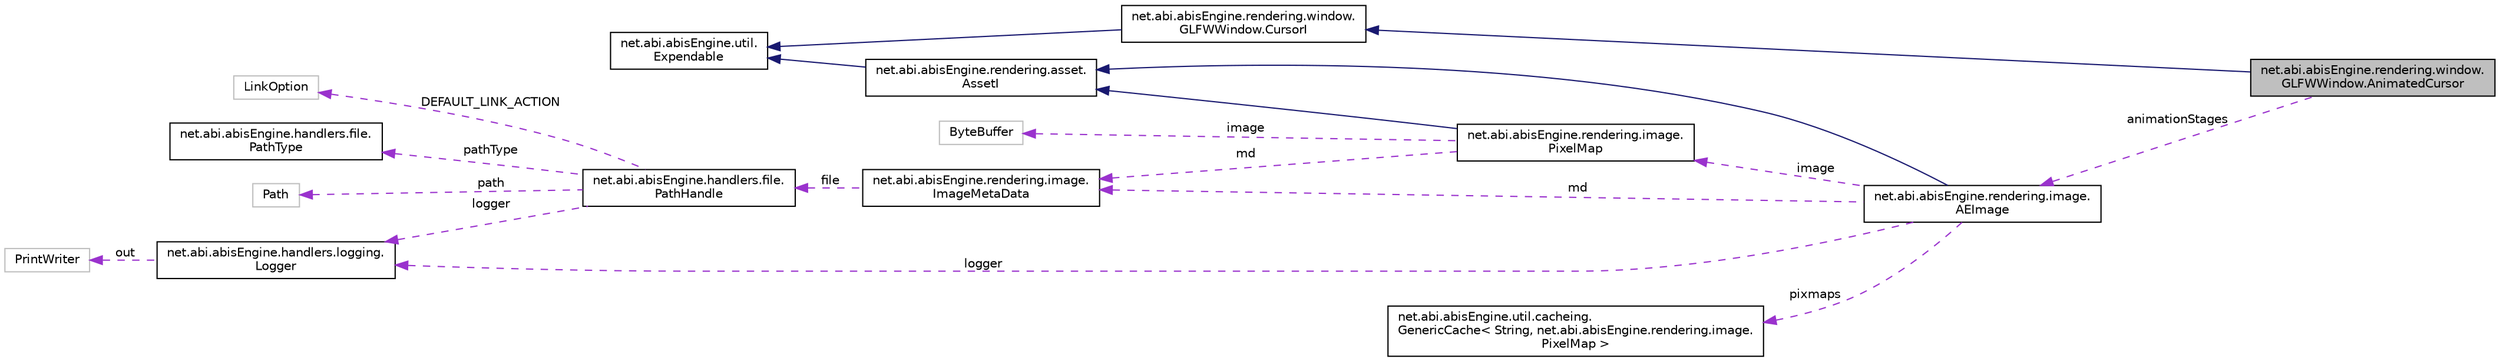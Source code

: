 digraph "net.abi.abisEngine.rendering.window.GLFWWindow.AnimatedCursor"
{
 // LATEX_PDF_SIZE
  edge [fontname="Helvetica",fontsize="10",labelfontname="Helvetica",labelfontsize="10"];
  node [fontname="Helvetica",fontsize="10",shape=record];
  rankdir="LR";
  Node1 [label="net.abi.abisEngine.rendering.window.\lGLFWWindow.AnimatedCursor",height=0.2,width=0.4,color="black", fillcolor="grey75", style="filled", fontcolor="black",tooltip=" "];
  Node2 -> Node1 [dir="back",color="midnightblue",fontsize="10",style="solid",fontname="Helvetica"];
  Node2 [label="net.abi.abisEngine.rendering.window.\lGLFWWindow.CursorI",height=0.2,width=0.4,color="black", fillcolor="white", style="filled",URL="$d0/d9c/interfacenet_1_1abi_1_1abis_engine_1_1rendering_1_1window_1_1_g_l_f_w_window_1_1_cursor_i.html",tooltip=" "];
  Node3 -> Node2 [dir="back",color="midnightblue",fontsize="10",style="solid",fontname="Helvetica"];
  Node3 [label="net.abi.abisEngine.util.\lExpendable",height=0.2,width=0.4,color="black", fillcolor="white", style="filled",URL="$dd/d27/interfacenet_1_1abi_1_1abis_engine_1_1util_1_1_expendable.html",tooltip=" "];
  Node4 -> Node1 [dir="back",color="darkorchid3",fontsize="10",style="dashed",label=" animationStages" ,fontname="Helvetica"];
  Node4 [label="net.abi.abisEngine.rendering.image.\lAEImage",height=0.2,width=0.4,color="black", fillcolor="white", style="filled",URL="$d0/d3d/classnet_1_1abi_1_1abis_engine_1_1rendering_1_1image_1_1_a_e_image.html",tooltip=" "];
  Node5 -> Node4 [dir="back",color="midnightblue",fontsize="10",style="solid",fontname="Helvetica"];
  Node5 [label="net.abi.abisEngine.rendering.asset.\lAssetI",height=0.2,width=0.4,color="black", fillcolor="white", style="filled",URL="$db/d3c/interfacenet_1_1abi_1_1abis_engine_1_1rendering_1_1asset_1_1_asset_i.html",tooltip=" "];
  Node3 -> Node5 [dir="back",color="midnightblue",fontsize="10",style="solid",fontname="Helvetica"];
  Node6 -> Node4 [dir="back",color="darkorchid3",fontsize="10",style="dashed",label=" image" ,fontname="Helvetica"];
  Node6 [label="net.abi.abisEngine.rendering.image.\lPixelMap",height=0.2,width=0.4,color="black", fillcolor="white", style="filled",URL="$d0/d93/classnet_1_1abi_1_1abis_engine_1_1rendering_1_1image_1_1_pixel_map.html",tooltip=" "];
  Node5 -> Node6 [dir="back",color="midnightblue",fontsize="10",style="solid",fontname="Helvetica"];
  Node7 -> Node6 [dir="back",color="darkorchid3",fontsize="10",style="dashed",label=" image" ,fontname="Helvetica"];
  Node7 [label="ByteBuffer",height=0.2,width=0.4,color="grey75", fillcolor="white", style="filled",tooltip=" "];
  Node8 -> Node6 [dir="back",color="darkorchid3",fontsize="10",style="dashed",label=" md" ,fontname="Helvetica"];
  Node8 [label="net.abi.abisEngine.rendering.image.\lImageMetaData",height=0.2,width=0.4,color="black", fillcolor="white", style="filled",URL="$dd/d3a/classnet_1_1abi_1_1abis_engine_1_1rendering_1_1image_1_1_image_meta_data.html",tooltip=" "];
  Node9 -> Node8 [dir="back",color="darkorchid3",fontsize="10",style="dashed",label=" file" ,fontname="Helvetica"];
  Node9 [label="net.abi.abisEngine.handlers.file.\lPathHandle",height=0.2,width=0.4,color="black", fillcolor="white", style="filled",URL="$d6/d9e/classnet_1_1abi_1_1abis_engine_1_1handlers_1_1file_1_1_path_handle.html",tooltip=" "];
  Node10 -> Node9 [dir="back",color="darkorchid3",fontsize="10",style="dashed",label=" DEFAULT_LINK_ACTION" ,fontname="Helvetica"];
  Node10 [label="LinkOption",height=0.2,width=0.4,color="grey75", fillcolor="white", style="filled",tooltip=" "];
  Node11 -> Node9 [dir="back",color="darkorchid3",fontsize="10",style="dashed",label=" pathType" ,fontname="Helvetica"];
  Node11 [label="net.abi.abisEngine.handlers.file.\lPathType",height=0.2,width=0.4,color="black", fillcolor="white", style="filled",URL="$de/dc8/enumnet_1_1abi_1_1abis_engine_1_1handlers_1_1file_1_1_path_type.html",tooltip=" "];
  Node12 -> Node9 [dir="back",color="darkorchid3",fontsize="10",style="dashed",label=" path" ,fontname="Helvetica"];
  Node12 [label="Path",height=0.2,width=0.4,color="grey75", fillcolor="white", style="filled",tooltip=" "];
  Node13 -> Node9 [dir="back",color="darkorchid3",fontsize="10",style="dashed",label=" logger" ,fontname="Helvetica"];
  Node13 [label="net.abi.abisEngine.handlers.logging.\lLogger",height=0.2,width=0.4,color="black", fillcolor="white", style="filled",URL="$d1/d70/classnet_1_1abi_1_1abis_engine_1_1handlers_1_1logging_1_1_logger.html",tooltip=" "];
  Node14 -> Node13 [dir="back",color="darkorchid3",fontsize="10",style="dashed",label=" out" ,fontname="Helvetica"];
  Node14 [label="PrintWriter",height=0.2,width=0.4,color="grey75", fillcolor="white", style="filled",tooltip=" "];
  Node13 -> Node4 [dir="back",color="darkorchid3",fontsize="10",style="dashed",label=" logger" ,fontname="Helvetica"];
  Node15 -> Node4 [dir="back",color="darkorchid3",fontsize="10",style="dashed",label=" pixmaps" ,fontname="Helvetica"];
  Node15 [label="net.abi.abisEngine.util.cacheing.\lGenericCache\< String, net.abi.abisEngine.rendering.image.\lPixelMap \>",height=0.2,width=0.4,color="black", fillcolor="white", style="filled",URL="$d2/dbf/classnet_1_1abi_1_1abis_engine_1_1util_1_1cacheing_1_1_generic_cache.html",tooltip=" "];
  Node8 -> Node4 [dir="back",color="darkorchid3",fontsize="10",style="dashed",label=" md" ,fontname="Helvetica"];
}
